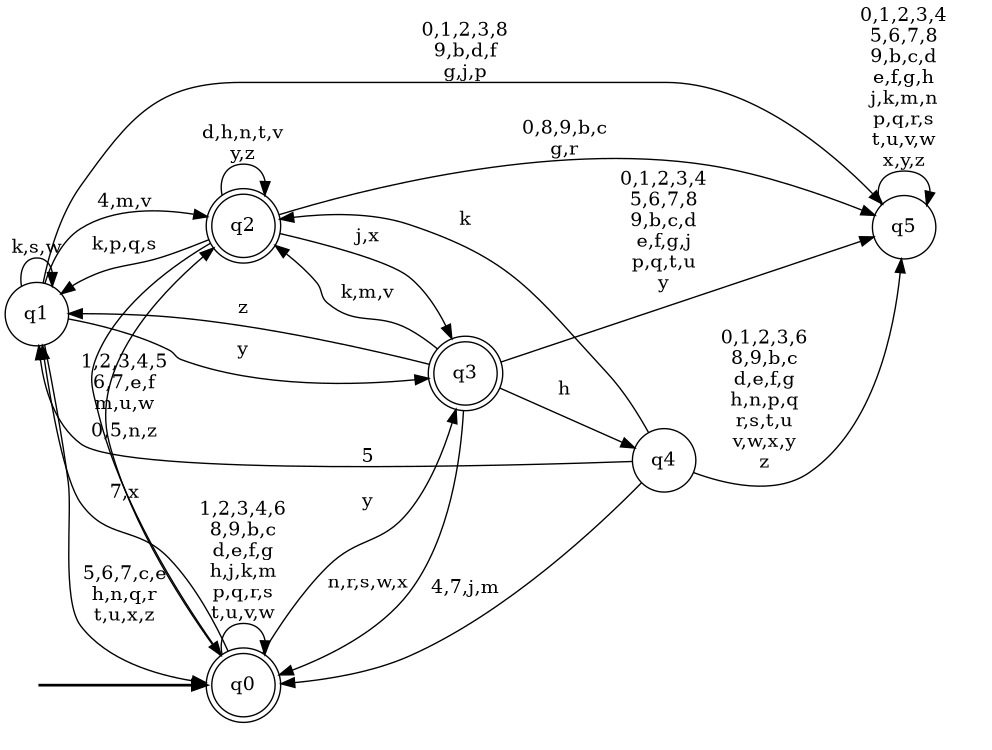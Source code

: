 digraph BlueStar {
__start0 [style = invis, shape = none, label = "", width = 0, height = 0];

rankdir=LR;
size="8,5";

s0 [style="rounded,filled", color="black", fillcolor="white" shape="doublecircle", label="q0"];
s1 [style="filled", color="black", fillcolor="white" shape="circle", label="q1"];
s2 [style="rounded,filled", color="black", fillcolor="white" shape="doublecircle", label="q2"];
s3 [style="rounded,filled", color="black", fillcolor="white" shape="doublecircle", label="q3"];
s4 [style="filled", color="black", fillcolor="white" shape="circle", label="q4"];
s5 [style="filled", color="black", fillcolor="white" shape="circle", label="q5"];
subgraph cluster_main { 
	graph [pad=".75", ranksep="0.15", nodesep="0.15"];
	 style=invis; 
	__start0 -> s0 [penwidth=2];
}
s0 -> s0 [label="1,2,3,4,6\n8,9,b,c\nd,e,f,g\nh,j,k,m\np,q,r,s\nt,u,v,w"];
s0 -> s1 [label="7,x"];
s0 -> s2 [label="0,5,n,z"];
s0 -> s3 [label="y"];
s1 -> s0 [label="5,6,7,c,e\nh,n,q,r\nt,u,x,z"];
s1 -> s1 [label="k,s,w"];
s1 -> s2 [label="4,m,v"];
s1 -> s3 [label="y"];
s1 -> s5 [label="0,1,2,3,8\n9,b,d,f\ng,j,p"];
s2 -> s0 [label="1,2,3,4,5\n6,7,e,f\nm,u,w"];
s2 -> s1 [label="k,p,q,s"];
s2 -> s2 [label="d,h,n,t,v\ny,z"];
s2 -> s3 [label="j,x"];
s2 -> s5 [label="0,8,9,b,c\ng,r"];
s3 -> s0 [label="n,r,s,w,x"];
s3 -> s1 [label="z"];
s3 -> s2 [label="k,m,v"];
s3 -> s4 [label="h"];
s3 -> s5 [label="0,1,2,3,4\n5,6,7,8\n9,b,c,d\ne,f,g,j\np,q,t,u\ny"];
s4 -> s0 [label="4,7,j,m"];
s4 -> s1 [label="5"];
s4 -> s2 [label="k"];
s4 -> s5 [label="0,1,2,3,6\n8,9,b,c\nd,e,f,g\nh,n,p,q\nr,s,t,u\nv,w,x,y\nz"];
s5 -> s5 [label="0,1,2,3,4\n5,6,7,8\n9,b,c,d\ne,f,g,h\nj,k,m,n\np,q,r,s\nt,u,v,w\nx,y,z"];

}